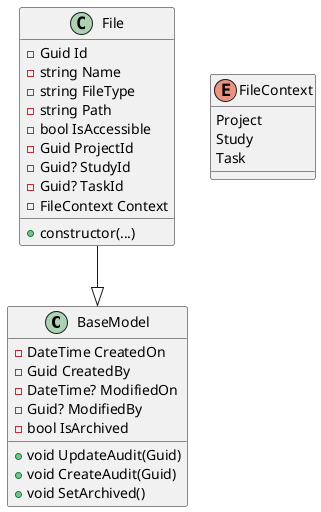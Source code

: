 ﻿@startuml

' ===== BaseModel =====
class BaseModel {
  - DateTime CreatedOn
  - Guid CreatedBy
  - DateTime? ModifiedOn
  - Guid? ModifiedBy
  - bool IsArchived

  + void UpdateAudit(Guid)
  + void CreateAudit(Guid)
  + void SetArchived()
}

' ===== File =====
class File {
  - Guid Id
  - string Name
  - string FileType
  - string Path
  - bool IsAccessible
  - Guid ProjectId
  - Guid? StudyId
  - Guid? TaskId
  - FileContext Context

  + constructor(...)
}

' ===== Enum: FileContext =====
enum FileContext {
  Project
  Study
  Task
}

' ===== Inheritance =====
File --|> BaseModel

@enduml